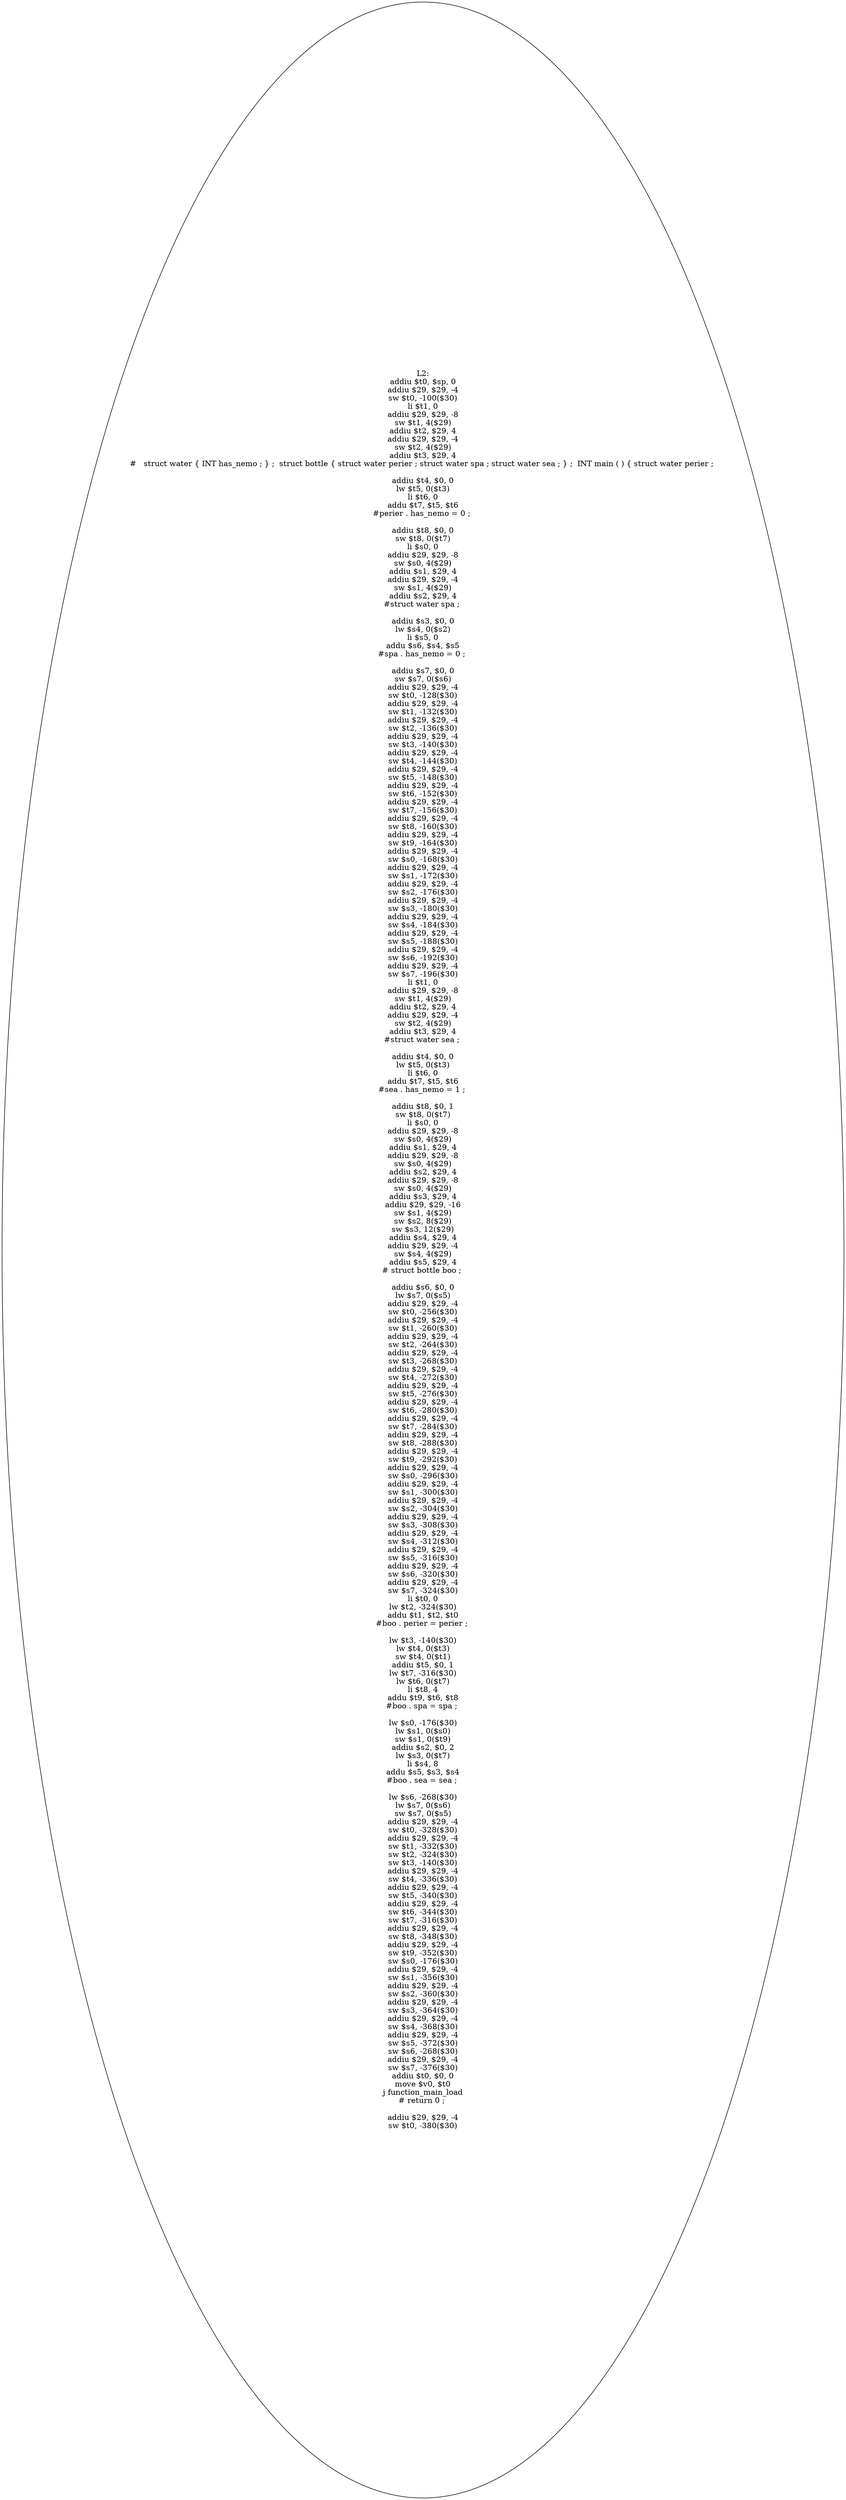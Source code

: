 digraph AST {
  "131960299900400" [label="L2:
addiu $t0, $sp, 0
addiu $29, $29, -4
sw $t0, -100($30)
li $t1, 0
addiu $29, $29, -8
sw $t1, 4($29)
addiu $t2, $29, 4
addiu $29, $29, -4
sw $t2, 4($29)
addiu $t3, $29, 4
#   struct water { INT has_nemo ; } ;  struct bottle { struct water perier ; struct water spa ; struct water sea ; } ;  INT main ( ) { struct water perier ; 

addiu $t4, $0, 0
lw $t5, 0($t3)
li $t6, 0
addu $t7, $t5, $t6
#perier . has_nemo = 0 ; 

addiu $t8, $0, 0
sw $t8, 0($t7)
li $s0, 0
addiu $29, $29, -8
sw $s0, 4($29)
addiu $s1, $29, 4
addiu $29, $29, -4
sw $s1, 4($29)
addiu $s2, $29, 4
#struct water spa ; 

addiu $s3, $0, 0
lw $s4, 0($s2)
li $s5, 0
addu $s6, $s4, $s5
#spa . has_nemo = 0 ; 

addiu $s7, $0, 0
sw $s7, 0($s6)
addiu $29, $29, -4
sw $t0, -128($30)
addiu $29, $29, -4
sw $t1, -132($30)
addiu $29, $29, -4
sw $t2, -136($30)
addiu $29, $29, -4
sw $t3, -140($30)
addiu $29, $29, -4
sw $t4, -144($30)
addiu $29, $29, -4
sw $t5, -148($30)
addiu $29, $29, -4
sw $t6, -152($30)
addiu $29, $29, -4
sw $t7, -156($30)
addiu $29, $29, -4
sw $t8, -160($30)
addiu $29, $29, -4
sw $t9, -164($30)
addiu $29, $29, -4
sw $s0, -168($30)
addiu $29, $29, -4
sw $s1, -172($30)
addiu $29, $29, -4
sw $s2, -176($30)
addiu $29, $29, -4
sw $s3, -180($30)
addiu $29, $29, -4
sw $s4, -184($30)
addiu $29, $29, -4
sw $s5, -188($30)
addiu $29, $29, -4
sw $s6, -192($30)
addiu $29, $29, -4
sw $s7, -196($30)
li $t1, 0
addiu $29, $29, -8
sw $t1, 4($29)
addiu $t2, $29, 4
addiu $29, $29, -4
sw $t2, 4($29)
addiu $t3, $29, 4
#struct water sea ; 

addiu $t4, $0, 0
lw $t5, 0($t3)
li $t6, 0
addu $t7, $t5, $t6
#sea . has_nemo = 1 ; 

addiu $t8, $0, 1
sw $t8, 0($t7)
li $s0, 0
addiu $29, $29, -8
sw $s0, 4($29)
addiu $s1, $29, 4
addiu $29, $29, -8
sw $s0, 4($29)
addiu $s2, $29, 4
addiu $29, $29, -8
sw $s0, 4($29)
addiu $s3, $29, 4
addiu $29, $29, -16
sw $s1, 4($29)
sw $s2, 8($29)
sw $s3, 12($29)
addiu $s4, $29, 4
addiu $29, $29, -4
sw $s4, 4($29)
addiu $s5, $29, 4
# struct bottle boo ; 

addiu $s6, $0, 0
lw $s7, 0($s5)
addiu $29, $29, -4
sw $t0, -256($30)
addiu $29, $29, -4
sw $t1, -260($30)
addiu $29, $29, -4
sw $t2, -264($30)
addiu $29, $29, -4
sw $t3, -268($30)
addiu $29, $29, -4
sw $t4, -272($30)
addiu $29, $29, -4
sw $t5, -276($30)
addiu $29, $29, -4
sw $t6, -280($30)
addiu $29, $29, -4
sw $t7, -284($30)
addiu $29, $29, -4
sw $t8, -288($30)
addiu $29, $29, -4
sw $t9, -292($30)
addiu $29, $29, -4
sw $s0, -296($30)
addiu $29, $29, -4
sw $s1, -300($30)
addiu $29, $29, -4
sw $s2, -304($30)
addiu $29, $29, -4
sw $s3, -308($30)
addiu $29, $29, -4
sw $s4, -312($30)
addiu $29, $29, -4
sw $s5, -316($30)
addiu $29, $29, -4
sw $s6, -320($30)
addiu $29, $29, -4
sw $s7, -324($30)
li $t0, 0
lw $t2, -324($30)
addu $t1, $t2, $t0
#boo . perier = perier ; 

lw $t3, -140($30)
lw $t4, 0($t3)
sw $t4, 0($t1)
addiu $t5, $0, 1
lw $t7, -316($30)
lw $t6, 0($t7)
li $t8, 4
addu $t9, $t6, $t8
#boo . spa = spa ; 

lw $s0, -176($30)
lw $s1, 0($s0)
sw $s1, 0($t9)
addiu $s2, $0, 2
lw $s3, 0($t7)
li $s4, 8
addu $s5, $s3, $s4
#boo . sea = sea ; 

lw $s6, -268($30)
lw $s7, 0($s6)
sw $s7, 0($s5)
addiu $29, $29, -4
sw $t0, -328($30)
addiu $29, $29, -4
sw $t1, -332($30)
sw $t2, -324($30)
sw $t3, -140($30)
addiu $29, $29, -4
sw $t4, -336($30)
addiu $29, $29, -4
sw $t5, -340($30)
addiu $29, $29, -4
sw $t6, -344($30)
sw $t7, -316($30)
addiu $29, $29, -4
sw $t8, -348($30)
addiu $29, $29, -4
sw $t9, -352($30)
sw $s0, -176($30)
addiu $29, $29, -4
sw $s1, -356($30)
addiu $29, $29, -4
sw $s2, -360($30)
addiu $29, $29, -4
sw $s3, -364($30)
addiu $29, $29, -4
sw $s4, -368($30)
addiu $29, $29, -4
sw $s5, -372($30)
sw $s6, -268($30)
addiu $29, $29, -4
sw $s7, -376($30)
addiu $t0, $0, 0
move $v0, $t0
j function_main_load
# return 0 ; 

addiu $29, $29, -4
sw $t0, -380($30)
"];
}
